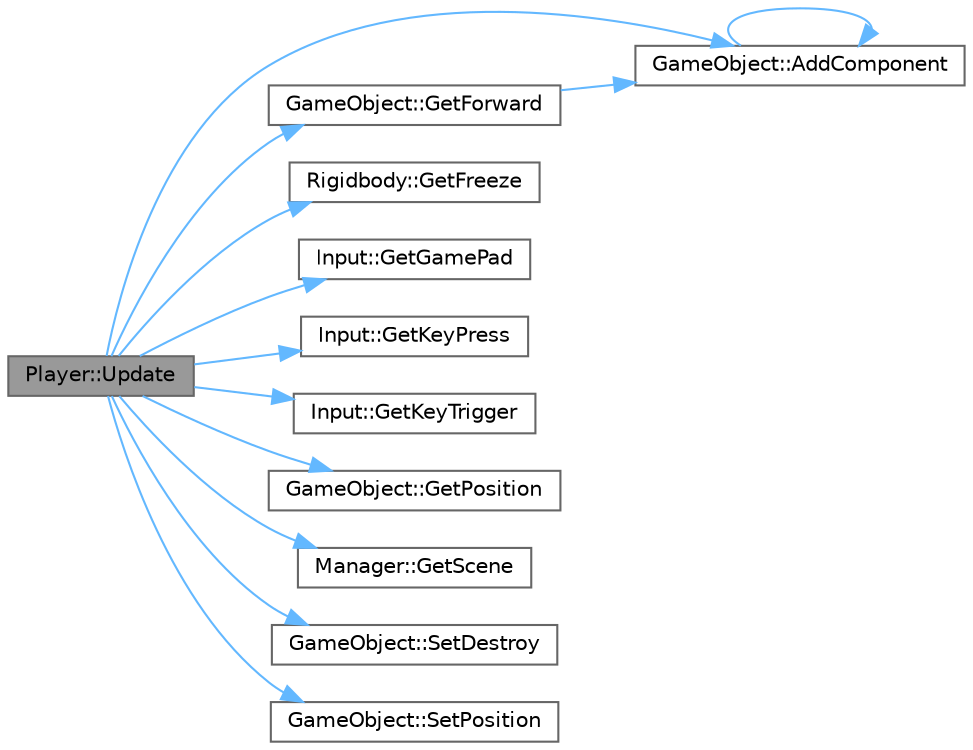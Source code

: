 digraph "Player::Update"
{
 // LATEX_PDF_SIZE
  bgcolor="transparent";
  edge [fontname=Helvetica,fontsize=10,labelfontname=Helvetica,labelfontsize=10];
  node [fontname=Helvetica,fontsize=10,shape=box,height=0.2,width=0.4];
  rankdir="LR";
  Node1 [id="Node000001",label="Player::Update",height=0.2,width=0.4,color="gray40", fillcolor="grey60", style="filled", fontcolor="black",tooltip="プレイヤーオブジェクトの更新処理を行います。"];
  Node1 -> Node2 [id="edge13_Node000001_Node000002",color="steelblue1",style="solid",tooltip=" "];
  Node2 [id="Node000002",label="GameObject::AddComponent",height=0.2,width=0.4,color="grey40", fillcolor="white", style="filled",URL="$class_game_object.html#a811dc08b79009b3af153721df972e761",tooltip="オブジェクトに新しいコンポーネントを追加します。"];
  Node2 -> Node2 [id="edge14_Node000002_Node000002",color="steelblue1",style="solid",tooltip=" "];
  Node1 -> Node3 [id="edge15_Node000001_Node000003",color="steelblue1",style="solid",tooltip=" "];
  Node3 [id="Node000003",label="GameObject::GetForward",height=0.2,width=0.4,color="grey40", fillcolor="white", style="filled",URL="$class_game_object.html#ad53689a12682ef210b47aed77ea82309",tooltip="オブジェクトの前方ベクトルを取得します。"];
  Node3 -> Node2 [id="edge16_Node000003_Node000002",color="steelblue1",style="solid",tooltip=" "];
  Node1 -> Node4 [id="edge17_Node000001_Node000004",color="steelblue1",style="solid",tooltip=" "];
  Node4 [id="Node000004",label="Rigidbody::GetFreeze",height=0.2,width=0.4,color="grey40", fillcolor="white", style="filled",URL="$class_rigidbody.html#af55dae5a902f24a7f95630f169797f06",tooltip="特定の軸が固定されているか取得"];
  Node1 -> Node5 [id="edge18_Node000001_Node000005",color="steelblue1",style="solid",tooltip=" "];
  Node5 [id="Node000005",label="Input::GetGamePad",height=0.2,width=0.4,color="grey40", fillcolor="white", style="filled",URL="$class_input.html#a65aecf385262e9aabc5559291e0baaa5",tooltip="指定したゲームパッドのボタンの状態を取得します。"];
  Node1 -> Node6 [id="edge19_Node000001_Node000006",color="steelblue1",style="solid",tooltip=" "];
  Node6 [id="Node000006",label="Input::GetKeyPress",height=0.2,width=0.4,color="grey40", fillcolor="white", style="filled",URL="$class_input.html#ae1d9201a8eccd85d48f1ebeb184fc55a",tooltip="指定したキーコードのキーが押されているかを取得します。"];
  Node1 -> Node7 [id="edge20_Node000001_Node000007",color="steelblue1",style="solid",tooltip=" "];
  Node7 [id="Node000007",label="Input::GetKeyTrigger",height=0.2,width=0.4,color="grey40", fillcolor="white", style="filled",URL="$class_input.html#a4b7fc68a93e7fcd2aa30a66d79fcaef9",tooltip="指定したキーコードのキーがトリガーされたかを取得します。"];
  Node1 -> Node8 [id="edge21_Node000001_Node000008",color="steelblue1",style="solid",tooltip=" "];
  Node8 [id="Node000008",label="GameObject::GetPosition",height=0.2,width=0.4,color="grey40", fillcolor="white", style="filled",URL="$class_game_object.html#a3aa811424f7b7b499d9dc25bff77b9c7",tooltip="オブジェクトの位置を取得します。"];
  Node1 -> Node9 [id="edge22_Node000001_Node000009",color="steelblue1",style="solid",tooltip=" "];
  Node9 [id="Node000009",label="Manager::GetScene",height=0.2,width=0.4,color="grey40", fillcolor="white", style="filled",URL="$class_manager.html#a5fe30d8e5b49acf271e24df197b4b8d1",tooltip="現在のシーンを取得します。"];
  Node1 -> Node10 [id="edge23_Node000001_Node000010",color="steelblue1",style="solid",tooltip=" "];
  Node10 [id="Node000010",label="GameObject::SetDestroy",height=0.2,width=0.4,color="grey40", fillcolor="white", style="filled",URL="$class_game_object.html#a8fcb288a78c8ee8cdbb2ebf873a59369",tooltip="オブジェクトの破棄フラグを設定します。"];
  Node1 -> Node11 [id="edge24_Node000001_Node000011",color="steelblue1",style="solid",tooltip=" "];
  Node11 [id="Node000011",label="GameObject::SetPosition",height=0.2,width=0.4,color="grey40", fillcolor="white", style="filled",URL="$class_game_object.html#abeb8d6fd3767e1cde1a0a56cd61a0e5a",tooltip="オブジェクトの位置を設定します。"];
}
